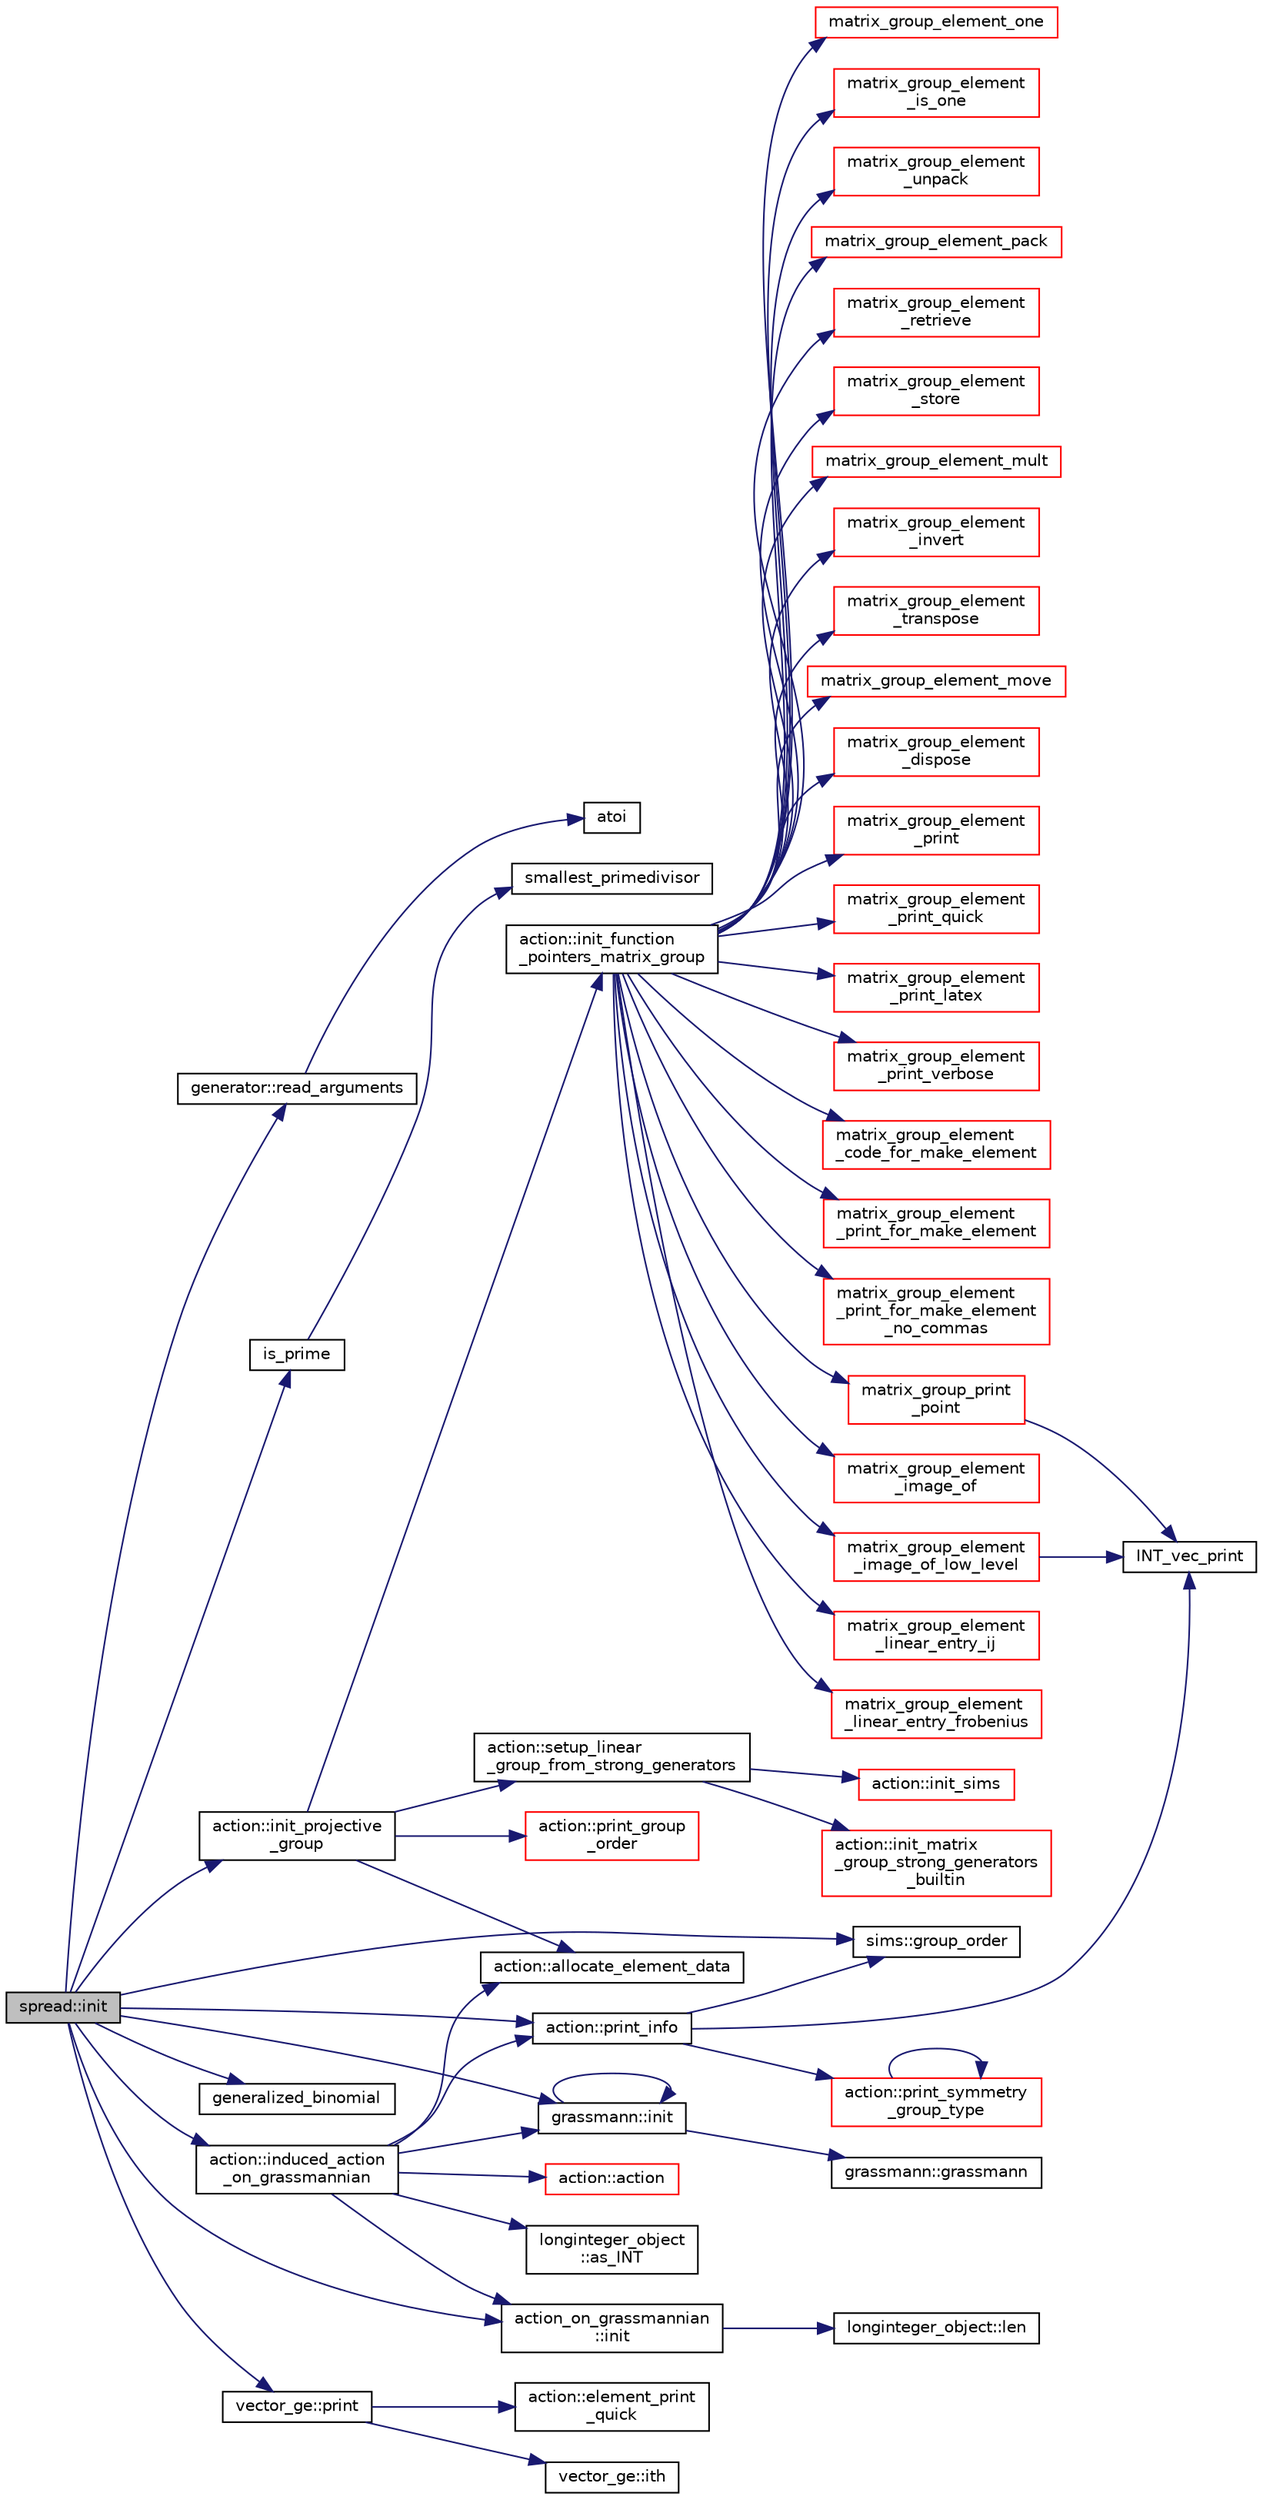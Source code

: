 digraph "spread::init"
{
  edge [fontname="Helvetica",fontsize="10",labelfontname="Helvetica",labelfontsize="10"];
  node [fontname="Helvetica",fontsize="10",shape=record];
  rankdir="LR";
  Node1143 [label="spread::init",height=0.2,width=0.4,color="black", fillcolor="grey75", style="filled", fontcolor="black"];
  Node1143 -> Node1144 [color="midnightblue",fontsize="10",style="solid",fontname="Helvetica"];
  Node1144 [label="generator::read_arguments",height=0.2,width=0.4,color="black", fillcolor="white", style="filled",URL="$d7/d73/classgenerator.html#a4eab346c8d3b5de5bb83578bfb4a15c5"];
  Node1144 -> Node1145 [color="midnightblue",fontsize="10",style="solid",fontname="Helvetica"];
  Node1145 [label="atoi",height=0.2,width=0.4,color="black", fillcolor="white", style="filled",URL="$d9/d60/discreta_8h.html#ad0ac71cbcb495289e474437d6b7d7fac"];
  Node1143 -> Node1146 [color="midnightblue",fontsize="10",style="solid",fontname="Helvetica"];
  Node1146 [label="is_prime",height=0.2,width=0.4,color="black", fillcolor="white", style="filled",URL="$de/dc5/algebra__and__number__theory_8h.html#ac98a0478ba82b9568613df1c8df7e3b8"];
  Node1146 -> Node1147 [color="midnightblue",fontsize="10",style="solid",fontname="Helvetica"];
  Node1147 [label="smallest_primedivisor",height=0.2,width=0.4,color="black", fillcolor="white", style="filled",URL="$df/dda/number__theory_8_c.html#a89238384b70e5f0f19ac179ca88d468d"];
  Node1143 -> Node1148 [color="midnightblue",fontsize="10",style="solid",fontname="Helvetica"];
  Node1148 [label="action::init_projective\l_group",height=0.2,width=0.4,color="black", fillcolor="white", style="filled",URL="$d2/d86/classaction.html#ad943cb9d3828331bf5634c6dbfc31afd"];
  Node1148 -> Node1149 [color="midnightblue",fontsize="10",style="solid",fontname="Helvetica"];
  Node1149 [label="action::init_function\l_pointers_matrix_group",height=0.2,width=0.4,color="black", fillcolor="white", style="filled",URL="$d2/d86/classaction.html#a48cbc0106c21fdcb5ec74a9cf8f4e1d8"];
  Node1149 -> Node1150 [color="midnightblue",fontsize="10",style="solid",fontname="Helvetica"];
  Node1150 [label="matrix_group_element\l_image_of",height=0.2,width=0.4,color="red", fillcolor="white", style="filled",URL="$dc/dd4/group__actions_8h.html#a8d38612045c1883e700453e9cb8ae05e"];
  Node1149 -> Node1169 [color="midnightblue",fontsize="10",style="solid",fontname="Helvetica"];
  Node1169 [label="matrix_group_element\l_image_of_low_level",height=0.2,width=0.4,color="red", fillcolor="white", style="filled",URL="$dc/dd4/group__actions_8h.html#a61f0765b18d490bcb66ed77c0d7af1df"];
  Node1169 -> Node1170 [color="midnightblue",fontsize="10",style="solid",fontname="Helvetica"];
  Node1170 [label="INT_vec_print",height=0.2,width=0.4,color="black", fillcolor="white", style="filled",URL="$df/dbf/sajeeb_8_c.html#a79a5901af0b47dd0d694109543c027fe"];
  Node1149 -> Node1171 [color="midnightblue",fontsize="10",style="solid",fontname="Helvetica"];
  Node1171 [label="matrix_group_element\l_linear_entry_ij",height=0.2,width=0.4,color="red", fillcolor="white", style="filled",URL="$dc/dd4/group__actions_8h.html#aa5af466595bcf5f7690af996977461bd"];
  Node1149 -> Node1173 [color="midnightblue",fontsize="10",style="solid",fontname="Helvetica"];
  Node1173 [label="matrix_group_element\l_linear_entry_frobenius",height=0.2,width=0.4,color="red", fillcolor="white", style="filled",URL="$dc/dd4/group__actions_8h.html#a33ea8d238e92b73d5ae85de7aa571e5f"];
  Node1149 -> Node1175 [color="midnightblue",fontsize="10",style="solid",fontname="Helvetica"];
  Node1175 [label="matrix_group_element_one",height=0.2,width=0.4,color="red", fillcolor="white", style="filled",URL="$dc/dd4/group__actions_8h.html#a3369a10e062775325436e0cdc58ad7f7"];
  Node1149 -> Node1179 [color="midnightblue",fontsize="10",style="solid",fontname="Helvetica"];
  Node1179 [label="matrix_group_element\l_is_one",height=0.2,width=0.4,color="red", fillcolor="white", style="filled",URL="$dc/dd4/group__actions_8h.html#a41e2c457ec60d1c9ffb10a71362390a1"];
  Node1149 -> Node1186 [color="midnightblue",fontsize="10",style="solid",fontname="Helvetica"];
  Node1186 [label="matrix_group_element\l_unpack",height=0.2,width=0.4,color="red", fillcolor="white", style="filled",URL="$dc/dd4/group__actions_8h.html#a3821f8c9d4e26962410c97ad9772b3af"];
  Node1149 -> Node1209 [color="midnightblue",fontsize="10",style="solid",fontname="Helvetica"];
  Node1209 [label="matrix_group_element_pack",height=0.2,width=0.4,color="red", fillcolor="white", style="filled",URL="$dc/dd4/group__actions_8h.html#a3432aa42c876df32887d4c7451287a5e"];
  Node1149 -> Node1213 [color="midnightblue",fontsize="10",style="solid",fontname="Helvetica"];
  Node1213 [label="matrix_group_element\l_retrieve",height=0.2,width=0.4,color="red", fillcolor="white", style="filled",URL="$dc/dd4/group__actions_8h.html#aefc74c0503168b62ff732d3cc131fdc6"];
  Node1149 -> Node1217 [color="midnightblue",fontsize="10",style="solid",fontname="Helvetica"];
  Node1217 [label="matrix_group_element\l_store",height=0.2,width=0.4,color="red", fillcolor="white", style="filled",URL="$dc/dd4/group__actions_8h.html#a022239b4366d52af91901716d626b518"];
  Node1149 -> Node1222 [color="midnightblue",fontsize="10",style="solid",fontname="Helvetica"];
  Node1222 [label="matrix_group_element_mult",height=0.2,width=0.4,color="red", fillcolor="white", style="filled",URL="$dc/dd4/group__actions_8h.html#ad887a3f020f1e4be419c39ae210ef16f"];
  Node1149 -> Node1230 [color="midnightblue",fontsize="10",style="solid",fontname="Helvetica"];
  Node1230 [label="matrix_group_element\l_invert",height=0.2,width=0.4,color="red", fillcolor="white", style="filled",URL="$dc/dd4/group__actions_8h.html#a7b91b9be761ab433dc1979fba0ff4885"];
  Node1149 -> Node1233 [color="midnightblue",fontsize="10",style="solid",fontname="Helvetica"];
  Node1233 [label="matrix_group_element\l_transpose",height=0.2,width=0.4,color="red", fillcolor="white", style="filled",URL="$dc/dd4/group__actions_8h.html#aaf36ae3e69210e41138ede347ca87e17"];
  Node1149 -> Node1237 [color="midnightblue",fontsize="10",style="solid",fontname="Helvetica"];
  Node1237 [label="matrix_group_element_move",height=0.2,width=0.4,color="red", fillcolor="white", style="filled",URL="$dc/dd4/group__actions_8h.html#aee11a8631b44de7c6e8f8883f905d4ba"];
  Node1149 -> Node1239 [color="midnightblue",fontsize="10",style="solid",fontname="Helvetica"];
  Node1239 [label="matrix_group_element\l_dispose",height=0.2,width=0.4,color="red", fillcolor="white", style="filled",URL="$dc/dd4/group__actions_8h.html#a28120d2087dc07bb997d1aa89319f8fc"];
  Node1149 -> Node1242 [color="midnightblue",fontsize="10",style="solid",fontname="Helvetica"];
  Node1242 [label="matrix_group_element\l_print",height=0.2,width=0.4,color="red", fillcolor="white", style="filled",URL="$dc/dd4/group__actions_8h.html#a713a62ca79f61e584fa43b4498247cc6"];
  Node1149 -> Node1248 [color="midnightblue",fontsize="10",style="solid",fontname="Helvetica"];
  Node1248 [label="matrix_group_element\l_print_quick",height=0.2,width=0.4,color="red", fillcolor="white", style="filled",URL="$dc/dd4/group__actions_8h.html#a856195b883877c6170997dc4b3b321e0"];
  Node1149 -> Node1249 [color="midnightblue",fontsize="10",style="solid",fontname="Helvetica"];
  Node1249 [label="matrix_group_element\l_print_latex",height=0.2,width=0.4,color="red", fillcolor="white", style="filled",URL="$dc/dd4/group__actions_8h.html#a5ef3d1dd2589cd1dfffde4e2883df884"];
  Node1149 -> Node1251 [color="midnightblue",fontsize="10",style="solid",fontname="Helvetica"];
  Node1251 [label="matrix_group_element\l_print_verbose",height=0.2,width=0.4,color="red", fillcolor="white", style="filled",URL="$dc/dd4/group__actions_8h.html#aa5cc004a0b3beeb862b7ced40db8feb2"];
  Node1149 -> Node1252 [color="midnightblue",fontsize="10",style="solid",fontname="Helvetica"];
  Node1252 [label="matrix_group_element\l_code_for_make_element",height=0.2,width=0.4,color="red", fillcolor="white", style="filled",URL="$dc/dd4/group__actions_8h.html#ad6f951b50c8813e31f34304c55ccd2d9"];
  Node1149 -> Node1254 [color="midnightblue",fontsize="10",style="solid",fontname="Helvetica"];
  Node1254 [label="matrix_group_element\l_print_for_make_element",height=0.2,width=0.4,color="red", fillcolor="white", style="filled",URL="$dc/dd4/group__actions_8h.html#a6905197218a258e1199528507d8d9d6b"];
  Node1149 -> Node1256 [color="midnightblue",fontsize="10",style="solid",fontname="Helvetica"];
  Node1256 [label="matrix_group_element\l_print_for_make_element\l_no_commas",height=0.2,width=0.4,color="red", fillcolor="white", style="filled",URL="$dc/dd4/group__actions_8h.html#a087e39e2b3527200e7d4bd434015f959"];
  Node1149 -> Node1258 [color="midnightblue",fontsize="10",style="solid",fontname="Helvetica"];
  Node1258 [label="matrix_group_print\l_point",height=0.2,width=0.4,color="red", fillcolor="white", style="filled",URL="$dc/dd4/group__actions_8h.html#adc53d1d08096c08ec5005c90fa1d2100"];
  Node1258 -> Node1170 [color="midnightblue",fontsize="10",style="solid",fontname="Helvetica"];
  Node1148 -> Node1259 [color="midnightblue",fontsize="10",style="solid",fontname="Helvetica"];
  Node1259 [label="action::allocate_element_data",height=0.2,width=0.4,color="black", fillcolor="white", style="filled",URL="$d2/d86/classaction.html#adc5f98db8315bfd17fcd2fbb437d8f60"];
  Node1148 -> Node1260 [color="midnightblue",fontsize="10",style="solid",fontname="Helvetica"];
  Node1260 [label="action::setup_linear\l_group_from_strong_generators",height=0.2,width=0.4,color="black", fillcolor="white", style="filled",URL="$d2/d86/classaction.html#a20d2b143cd89f2ce81c02613356f69d1"];
  Node1260 -> Node1261 [color="midnightblue",fontsize="10",style="solid",fontname="Helvetica"];
  Node1261 [label="action::init_matrix\l_group_strong_generators\l_builtin",height=0.2,width=0.4,color="red", fillcolor="white", style="filled",URL="$d2/d86/classaction.html#a0fe9c6af56f4c0826ddec07cb8605ee4"];
  Node1260 -> Node1290 [color="midnightblue",fontsize="10",style="solid",fontname="Helvetica"];
  Node1290 [label="action::init_sims",height=0.2,width=0.4,color="red", fillcolor="white", style="filled",URL="$d2/d86/classaction.html#a74656357e44267b594ede82318fe124c"];
  Node1148 -> Node1293 [color="midnightblue",fontsize="10",style="solid",fontname="Helvetica"];
  Node1293 [label="action::print_group\l_order",height=0.2,width=0.4,color="red", fillcolor="white", style="filled",URL="$d2/d86/classaction.html#aaf5533b61c20a11f8c0efcf7ff718d7d"];
  Node1143 -> Node1295 [color="midnightblue",fontsize="10",style="solid",fontname="Helvetica"];
  Node1295 [label="sims::group_order",height=0.2,width=0.4,color="black", fillcolor="white", style="filled",URL="$d9/df3/classsims.html#aa442445175656570fa35febbe790efad"];
  Node1143 -> Node1296 [color="midnightblue",fontsize="10",style="solid",fontname="Helvetica"];
  Node1296 [label="action::print_info",height=0.2,width=0.4,color="black", fillcolor="white", style="filled",URL="$d2/d86/classaction.html#a6f89e493e5c5a32e5c3b8963d438ce86"];
  Node1296 -> Node1285 [color="midnightblue",fontsize="10",style="solid",fontname="Helvetica"];
  Node1285 [label="action::print_symmetry\l_group_type",height=0.2,width=0.4,color="red", fillcolor="white", style="filled",URL="$d2/d86/classaction.html#aed811766c7e64fe2c853df8b0b67aa6e"];
  Node1285 -> Node1285 [color="midnightblue",fontsize="10",style="solid",fontname="Helvetica"];
  Node1296 -> Node1170 [color="midnightblue",fontsize="10",style="solid",fontname="Helvetica"];
  Node1296 -> Node1295 [color="midnightblue",fontsize="10",style="solid",fontname="Helvetica"];
  Node1143 -> Node1297 [color="midnightblue",fontsize="10",style="solid",fontname="Helvetica"];
  Node1297 [label="grassmann::init",height=0.2,width=0.4,color="black", fillcolor="white", style="filled",URL="$df/d02/classgrassmann.html#a2e8cf7b9f203254493d7c2607c17d498"];
  Node1297 -> Node1298 [color="midnightblue",fontsize="10",style="solid",fontname="Helvetica"];
  Node1298 [label="grassmann::grassmann",height=0.2,width=0.4,color="black", fillcolor="white", style="filled",URL="$df/d02/classgrassmann.html#a252a85d3b74eb4fbd5771f4152a5f272"];
  Node1297 -> Node1297 [color="midnightblue",fontsize="10",style="solid",fontname="Helvetica"];
  Node1143 -> Node1299 [color="midnightblue",fontsize="10",style="solid",fontname="Helvetica"];
  Node1299 [label="generalized_binomial",height=0.2,width=0.4,color="black", fillcolor="white", style="filled",URL="$d2/d7c/combinatorics_8_c.html#a24762dc22e45175d18ec1ec1d2556ae8"];
  Node1143 -> Node1300 [color="midnightblue",fontsize="10",style="solid",fontname="Helvetica"];
  Node1300 [label="action_on_grassmannian\l::init",height=0.2,width=0.4,color="black", fillcolor="white", style="filled",URL="$d9/ddf/classaction__on__grassmannian.html#a2cf7eda6b88fa033fdc4486fa0508e84"];
  Node1300 -> Node1301 [color="midnightblue",fontsize="10",style="solid",fontname="Helvetica"];
  Node1301 [label="longinteger_object::len",height=0.2,width=0.4,color="black", fillcolor="white", style="filled",URL="$dd/d7e/classlonginteger__object.html#a0bfeae35be8a6fd44ed7f76413596ab1"];
  Node1143 -> Node1302 [color="midnightblue",fontsize="10",style="solid",fontname="Helvetica"];
  Node1302 [label="action::induced_action\l_on_grassmannian",height=0.2,width=0.4,color="black", fillcolor="white", style="filled",URL="$d2/d86/classaction.html#a4dc271144a2899d2f94f88e52e4e538d"];
  Node1302 -> Node1303 [color="midnightblue",fontsize="10",style="solid",fontname="Helvetica"];
  Node1303 [label="action::action",height=0.2,width=0.4,color="red", fillcolor="white", style="filled",URL="$d2/d86/classaction.html#a108adb38ad362aeb55cf40b9de38bb16"];
  Node1302 -> Node1297 [color="midnightblue",fontsize="10",style="solid",fontname="Helvetica"];
  Node1302 -> Node1300 [color="midnightblue",fontsize="10",style="solid",fontname="Helvetica"];
  Node1302 -> Node1308 [color="midnightblue",fontsize="10",style="solid",fontname="Helvetica"];
  Node1308 [label="longinteger_object\l::as_INT",height=0.2,width=0.4,color="black", fillcolor="white", style="filled",URL="$dd/d7e/classlonginteger__object.html#afb992d4679a6741acc63c8bcba27971e"];
  Node1302 -> Node1259 [color="midnightblue",fontsize="10",style="solid",fontname="Helvetica"];
  Node1302 -> Node1296 [color="midnightblue",fontsize="10",style="solid",fontname="Helvetica"];
  Node1143 -> Node1309 [color="midnightblue",fontsize="10",style="solid",fontname="Helvetica"];
  Node1309 [label="vector_ge::print",height=0.2,width=0.4,color="black", fillcolor="white", style="filled",URL="$d4/d6e/classvector__ge.html#a0d260cce035c20b32d7989c50670aa8a"];
  Node1309 -> Node1287 [color="midnightblue",fontsize="10",style="solid",fontname="Helvetica"];
  Node1287 [label="action::element_print\l_quick",height=0.2,width=0.4,color="black", fillcolor="white", style="filled",URL="$d2/d86/classaction.html#a4844680cf6750396f76494a28655265b"];
  Node1309 -> Node1289 [color="midnightblue",fontsize="10",style="solid",fontname="Helvetica"];
  Node1289 [label="vector_ge::ith",height=0.2,width=0.4,color="black", fillcolor="white", style="filled",URL="$d4/d6e/classvector__ge.html#a1ff002e8b746a9beb119d57dcd4a15ff"];
}
